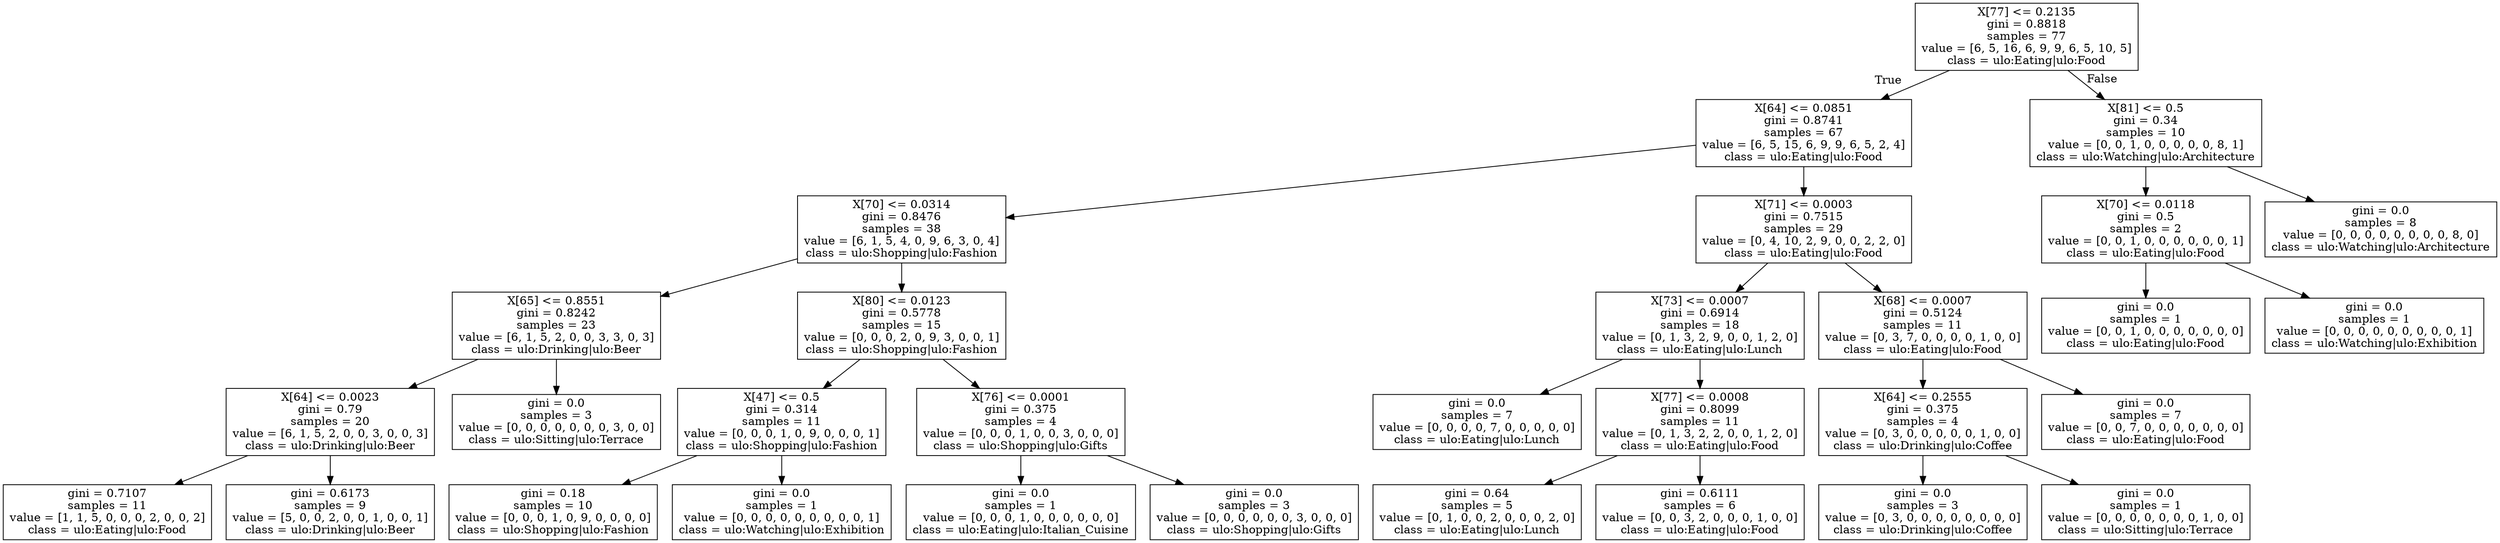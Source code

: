 digraph Tree {
node [shape=box] ;
0 [label="X[77] <= 0.2135\ngini = 0.8818\nsamples = 77\nvalue = [6, 5, 16, 6, 9, 9, 6, 5, 10, 5]\nclass = ulo:Eating|ulo:Food"] ;
1 [label="X[64] <= 0.0851\ngini = 0.8741\nsamples = 67\nvalue = [6, 5, 15, 6, 9, 9, 6, 5, 2, 4]\nclass = ulo:Eating|ulo:Food"] ;
0 -> 1 [labeldistance=2.5, labelangle=45, headlabel="True"] ;
2 [label="X[70] <= 0.0314\ngini = 0.8476\nsamples = 38\nvalue = [6, 1, 5, 4, 0, 9, 6, 3, 0, 4]\nclass = ulo:Shopping|ulo:Fashion"] ;
1 -> 2 ;
3 [label="X[65] <= 0.8551\ngini = 0.8242\nsamples = 23\nvalue = [6, 1, 5, 2, 0, 0, 3, 3, 0, 3]\nclass = ulo:Drinking|ulo:Beer"] ;
2 -> 3 ;
4 [label="X[64] <= 0.0023\ngini = 0.79\nsamples = 20\nvalue = [6, 1, 5, 2, 0, 0, 3, 0, 0, 3]\nclass = ulo:Drinking|ulo:Beer"] ;
3 -> 4 ;
5 [label="gini = 0.7107\nsamples = 11\nvalue = [1, 1, 5, 0, 0, 0, 2, 0, 0, 2]\nclass = ulo:Eating|ulo:Food"] ;
4 -> 5 ;
6 [label="gini = 0.6173\nsamples = 9\nvalue = [5, 0, 0, 2, 0, 0, 1, 0, 0, 1]\nclass = ulo:Drinking|ulo:Beer"] ;
4 -> 6 ;
7 [label="gini = 0.0\nsamples = 3\nvalue = [0, 0, 0, 0, 0, 0, 0, 3, 0, 0]\nclass = ulo:Sitting|ulo:Terrace"] ;
3 -> 7 ;
8 [label="X[80] <= 0.0123\ngini = 0.5778\nsamples = 15\nvalue = [0, 0, 0, 2, 0, 9, 3, 0, 0, 1]\nclass = ulo:Shopping|ulo:Fashion"] ;
2 -> 8 ;
9 [label="X[47] <= 0.5\ngini = 0.314\nsamples = 11\nvalue = [0, 0, 0, 1, 0, 9, 0, 0, 0, 1]\nclass = ulo:Shopping|ulo:Fashion"] ;
8 -> 9 ;
10 [label="gini = 0.18\nsamples = 10\nvalue = [0, 0, 0, 1, 0, 9, 0, 0, 0, 0]\nclass = ulo:Shopping|ulo:Fashion"] ;
9 -> 10 ;
11 [label="gini = 0.0\nsamples = 1\nvalue = [0, 0, 0, 0, 0, 0, 0, 0, 0, 1]\nclass = ulo:Watching|ulo:Exhibition"] ;
9 -> 11 ;
12 [label="X[76] <= 0.0001\ngini = 0.375\nsamples = 4\nvalue = [0, 0, 0, 1, 0, 0, 3, 0, 0, 0]\nclass = ulo:Shopping|ulo:Gifts"] ;
8 -> 12 ;
13 [label="gini = 0.0\nsamples = 1\nvalue = [0, 0, 0, 1, 0, 0, 0, 0, 0, 0]\nclass = ulo:Eating|ulo:Italian_Cuisine"] ;
12 -> 13 ;
14 [label="gini = 0.0\nsamples = 3\nvalue = [0, 0, 0, 0, 0, 0, 3, 0, 0, 0]\nclass = ulo:Shopping|ulo:Gifts"] ;
12 -> 14 ;
15 [label="X[71] <= 0.0003\ngini = 0.7515\nsamples = 29\nvalue = [0, 4, 10, 2, 9, 0, 0, 2, 2, 0]\nclass = ulo:Eating|ulo:Food"] ;
1 -> 15 ;
16 [label="X[73] <= 0.0007\ngini = 0.6914\nsamples = 18\nvalue = [0, 1, 3, 2, 9, 0, 0, 1, 2, 0]\nclass = ulo:Eating|ulo:Lunch"] ;
15 -> 16 ;
17 [label="gini = 0.0\nsamples = 7\nvalue = [0, 0, 0, 0, 7, 0, 0, 0, 0, 0]\nclass = ulo:Eating|ulo:Lunch"] ;
16 -> 17 ;
18 [label="X[77] <= 0.0008\ngini = 0.8099\nsamples = 11\nvalue = [0, 1, 3, 2, 2, 0, 0, 1, 2, 0]\nclass = ulo:Eating|ulo:Food"] ;
16 -> 18 ;
19 [label="gini = 0.64\nsamples = 5\nvalue = [0, 1, 0, 0, 2, 0, 0, 0, 2, 0]\nclass = ulo:Eating|ulo:Lunch"] ;
18 -> 19 ;
20 [label="gini = 0.6111\nsamples = 6\nvalue = [0, 0, 3, 2, 0, 0, 0, 1, 0, 0]\nclass = ulo:Eating|ulo:Food"] ;
18 -> 20 ;
21 [label="X[68] <= 0.0007\ngini = 0.5124\nsamples = 11\nvalue = [0, 3, 7, 0, 0, 0, 0, 1, 0, 0]\nclass = ulo:Eating|ulo:Food"] ;
15 -> 21 ;
22 [label="X[64] <= 0.2555\ngini = 0.375\nsamples = 4\nvalue = [0, 3, 0, 0, 0, 0, 0, 1, 0, 0]\nclass = ulo:Drinking|ulo:Coffee"] ;
21 -> 22 ;
23 [label="gini = 0.0\nsamples = 3\nvalue = [0, 3, 0, 0, 0, 0, 0, 0, 0, 0]\nclass = ulo:Drinking|ulo:Coffee"] ;
22 -> 23 ;
24 [label="gini = 0.0\nsamples = 1\nvalue = [0, 0, 0, 0, 0, 0, 0, 1, 0, 0]\nclass = ulo:Sitting|ulo:Terrace"] ;
22 -> 24 ;
25 [label="gini = 0.0\nsamples = 7\nvalue = [0, 0, 7, 0, 0, 0, 0, 0, 0, 0]\nclass = ulo:Eating|ulo:Food"] ;
21 -> 25 ;
26 [label="X[81] <= 0.5\ngini = 0.34\nsamples = 10\nvalue = [0, 0, 1, 0, 0, 0, 0, 0, 8, 1]\nclass = ulo:Watching|ulo:Architecture"] ;
0 -> 26 [labeldistance=2.5, labelangle=-45, headlabel="False"] ;
27 [label="X[70] <= 0.0118\ngini = 0.5\nsamples = 2\nvalue = [0, 0, 1, 0, 0, 0, 0, 0, 0, 1]\nclass = ulo:Eating|ulo:Food"] ;
26 -> 27 ;
28 [label="gini = 0.0\nsamples = 1\nvalue = [0, 0, 1, 0, 0, 0, 0, 0, 0, 0]\nclass = ulo:Eating|ulo:Food"] ;
27 -> 28 ;
29 [label="gini = 0.0\nsamples = 1\nvalue = [0, 0, 0, 0, 0, 0, 0, 0, 0, 1]\nclass = ulo:Watching|ulo:Exhibition"] ;
27 -> 29 ;
30 [label="gini = 0.0\nsamples = 8\nvalue = [0, 0, 0, 0, 0, 0, 0, 0, 8, 0]\nclass = ulo:Watching|ulo:Architecture"] ;
26 -> 30 ;
}